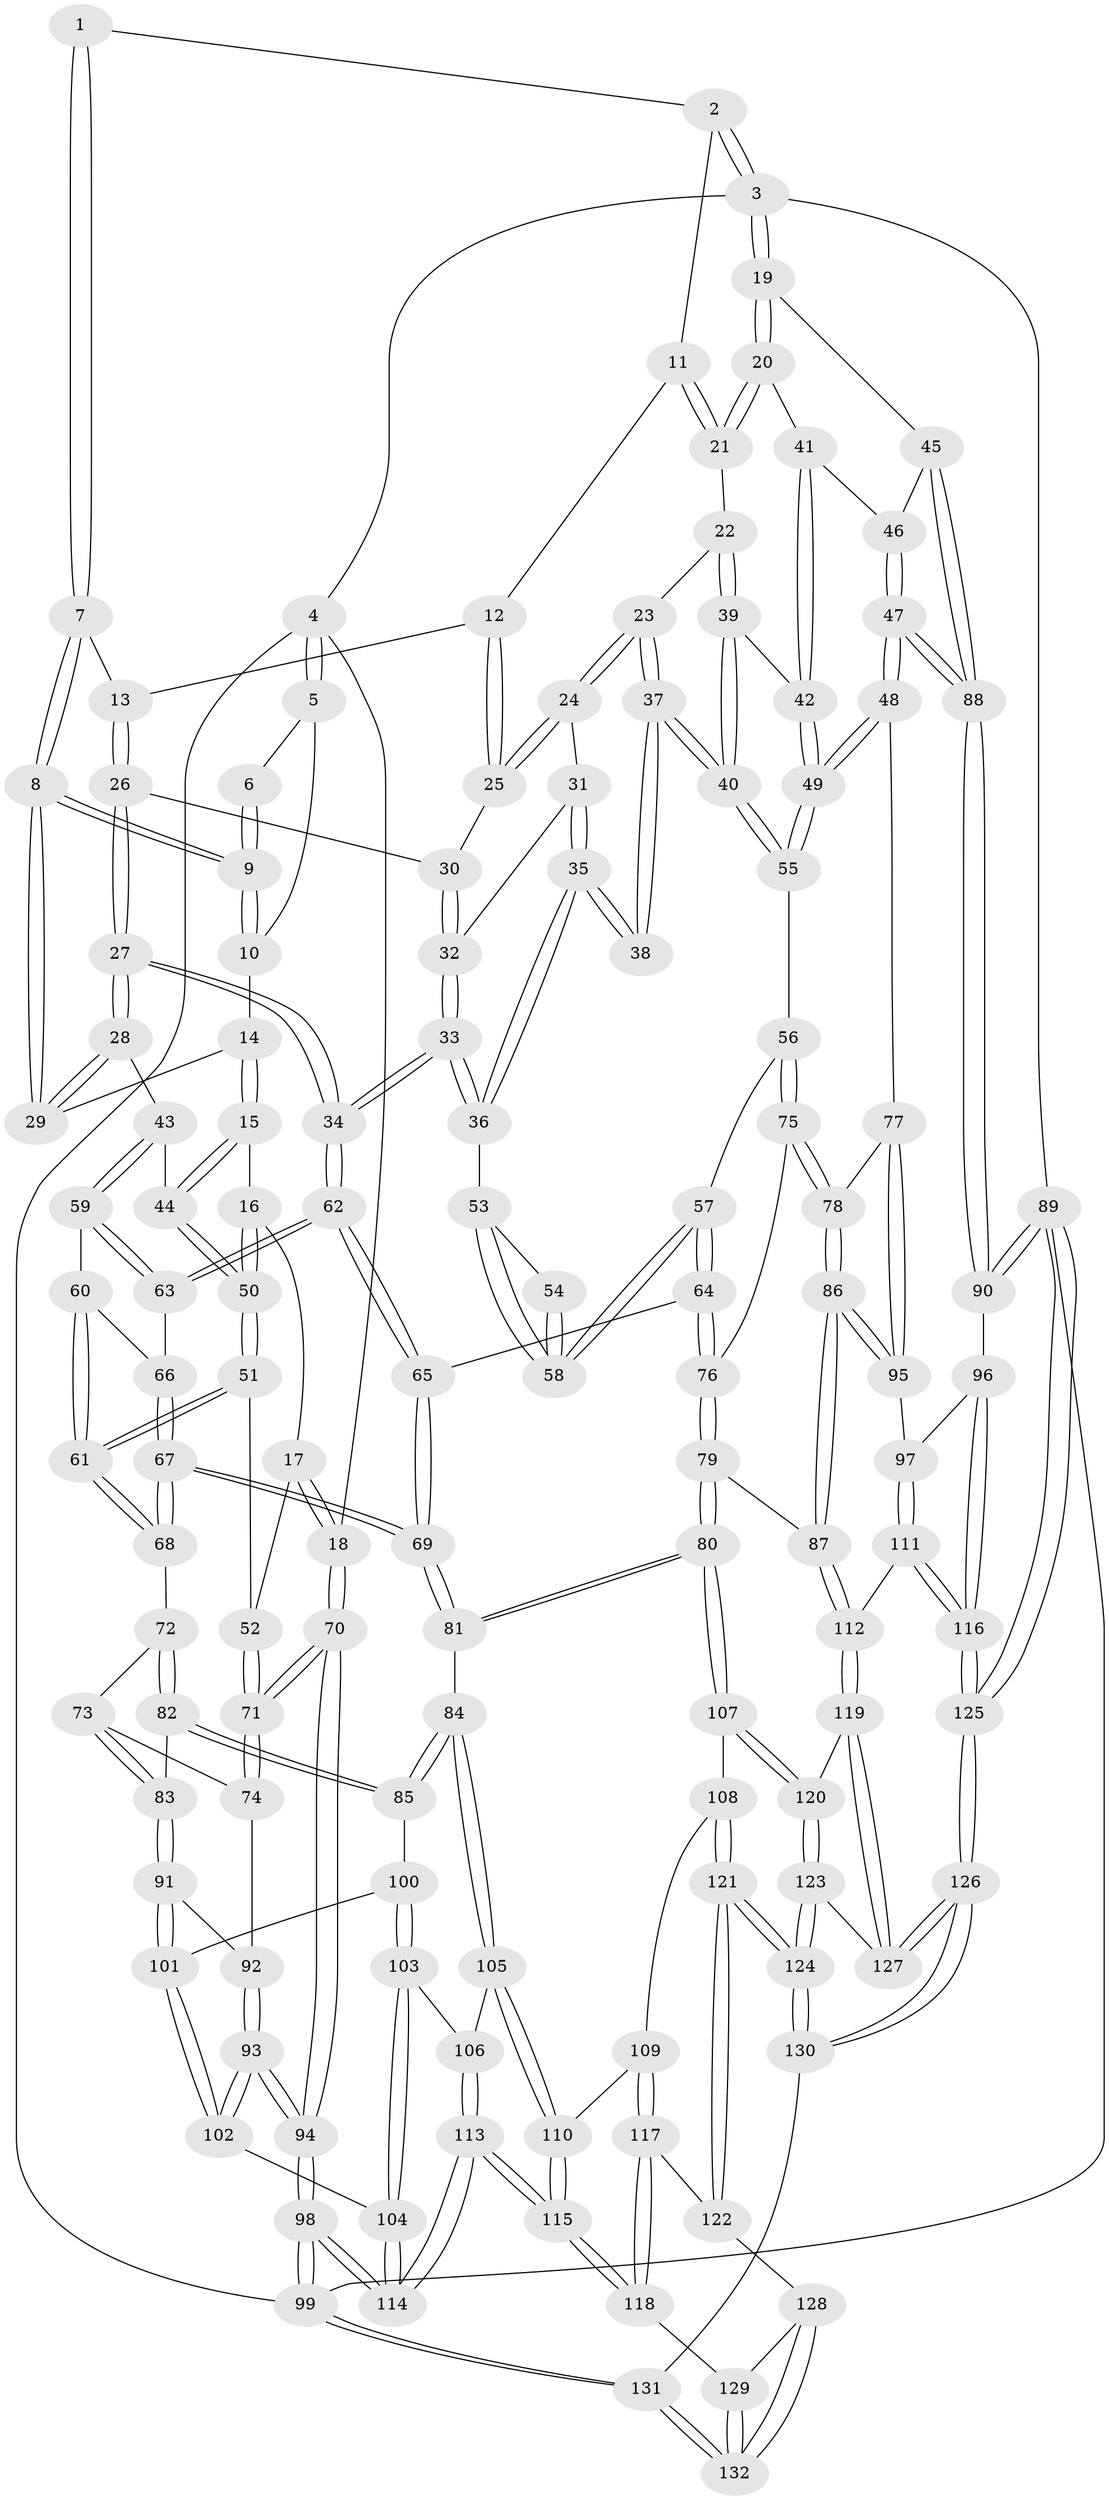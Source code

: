 // coarse degree distribution, {3: 0.13580246913580246, 4: 0.5061728395061729, 8: 0.012345679012345678, 5: 0.2345679012345679, 6: 0.08641975308641975, 2: 0.024691358024691357}
// Generated by graph-tools (version 1.1) at 2025/24/03/03/25 07:24:31]
// undirected, 132 vertices, 327 edges
graph export_dot {
graph [start="1"]
  node [color=gray90,style=filled];
  1 [pos="+0.47323286036514806+0"];
  2 [pos="+0.7824056838825487+0"];
  3 [pos="+1+0"];
  4 [pos="+0+0"];
  5 [pos="+0.10737232726039242+0"];
  6 [pos="+0.4292060589873176+0"];
  7 [pos="+0.48639672033726494+0.06250536467615683"];
  8 [pos="+0.3423988317856195+0.16754127941224545"];
  9 [pos="+0.334699357680348+0.14512108734137008"];
  10 [pos="+0.1647552761692876+0"];
  11 [pos="+0.7583533021380653+0"];
  12 [pos="+0.6625450246760624+0.07301395252789172"];
  13 [pos="+0.5227802035389233+0.10887108670226708"];
  14 [pos="+0.13722994755472415+0.15320909820372805"];
  15 [pos="+0.10764224476156388+0.20369545248010962"];
  16 [pos="+0.06975013883059947+0.21728648093882547"];
  17 [pos="+0.06813475966940391+0.21751414732577384"];
  18 [pos="+0+0.186112571349475"];
  19 [pos="+1+0"];
  20 [pos="+0.9384250480550885+0.19785675746982953"];
  21 [pos="+0.8172467189501853+0.1502426066164446"];
  22 [pos="+0.7703306850757875+0.21065410484252003"];
  23 [pos="+0.7241734130555416+0.2121545308847458"];
  24 [pos="+0.6707883901120933+0.17388045407928235"];
  25 [pos="+0.6597428152880558+0.11520544346035078"];
  26 [pos="+0.5233488183889091+0.15853534149578796"];
  27 [pos="+0.45282559070917916+0.2791371450053534"];
  28 [pos="+0.35637120968138564+0.2288153201216205"];
  29 [pos="+0.34223951401752567+0.17094724146759563"];
  30 [pos="+0.5689746717587905+0.1671092982660144"];
  31 [pos="+0.620850831595855+0.2149891059339724"];
  32 [pos="+0.6195063703496653+0.2148921798065756"];
  33 [pos="+0.4650915923617097+0.28489319121318285"];
  34 [pos="+0.456348930662673+0.2841060946149572"];
  35 [pos="+0.6397120239038366+0.2817238477463335"];
  36 [pos="+0.517470366732626+0.30209051519378133"];
  37 [pos="+0.6743264498551963+0.3052487961585002"];
  38 [pos="+0.6723759544565414+0.3048391767554466"];
  39 [pos="+0.7851779023911478+0.24585993871012907"];
  40 [pos="+0.7082065825384415+0.34557277415958804"];
  41 [pos="+0.9182726833704349+0.24841672539938991"];
  42 [pos="+0.843717305749481+0.3106885278609245"];
  43 [pos="+0.28312391555988725+0.2797987385864868"];
  44 [pos="+0.2177841223803287+0.2829722424291138"];
  45 [pos="+1+0.40245591289957794"];
  46 [pos="+0.9367584617636423+0.2805080859054841"];
  47 [pos="+0.994281394298718+0.5025225509098652"];
  48 [pos="+0.8256171023913592+0.46102430438541414"];
  49 [pos="+0.8225442405831971+0.4580738826588169"];
  50 [pos="+0.1469856741358575+0.40259498295148455"];
  51 [pos="+0.1357880593143171+0.4440239556797523"];
  52 [pos="+0.06439091785722288+0.4419660207788356"];
  53 [pos="+0.5637296087651337+0.33732152381780006"];
  54 [pos="+0.6460720798842065+0.3229394816532734"];
  55 [pos="+0.749549680397681+0.4374789295968593"];
  56 [pos="+0.7391785289600165+0.4403593237214469"];
  57 [pos="+0.6148124264198404+0.4314847700862538"];
  58 [pos="+0.6000640643717421+0.38307094127162705"];
  59 [pos="+0.2850960267874189+0.35972108878208137"];
  60 [pos="+0.2622380581131516+0.41591744052629487"];
  61 [pos="+0.1825805197259651+0.4808768094032057"];
  62 [pos="+0.4467498062838598+0.39769081107834375"];
  63 [pos="+0.38424874858471797+0.41929610322001776"];
  64 [pos="+0.5199336694027926+0.4876304797806042"];
  65 [pos="+0.4935845415512169+0.47755437519725064"];
  66 [pos="+0.3517501609304296+0.4449957504786316"];
  67 [pos="+0.3113248090893079+0.5535396280365716"];
  68 [pos="+0.18693450082388316+0.49065207809559275"];
  69 [pos="+0.3539433177836828+0.6108782500888033"];
  70 [pos="+0+0.4637595957733612"];
  71 [pos="+0+0.47655809025031426"];
  72 [pos="+0.1700143297160927+0.5390246428097928"];
  73 [pos="+0.09215350954530861+0.5803258814465381"];
  74 [pos="+0.03398785608003575+0.5893608562348547"];
  75 [pos="+0.6312044799236651+0.5672320189746707"];
  76 [pos="+0.5477841091969325+0.537320427285004"];
  77 [pos="+0.7685033475357648+0.5964856249690516"];
  78 [pos="+0.651767097643672+0.6089767046354136"];
  79 [pos="+0.5056526042276387+0.725769056511456"];
  80 [pos="+0.46824234801242104+0.740195594720866"];
  81 [pos="+0.35611255372571415+0.6491775681271892"];
  82 [pos="+0.1688825696414759+0.6395606760154763"];
  83 [pos="+0.12413505802592847+0.6542919603706275"];
  84 [pos="+0.2792296671786179+0.6896110871691846"];
  85 [pos="+0.19569473053326722+0.6610767735852516"];
  86 [pos="+0.6200637671412764+0.7147961201543244"];
  87 [pos="+0.6119470977163091+0.7305688751999805"];
  88 [pos="+1+0.5562698509367809"];
  89 [pos="+1+1"];
  90 [pos="+1+0.6400265725544215"];
  91 [pos="+0.10471380729555194+0.6645983243336684"];
  92 [pos="+0.051278335399600215+0.6272296828188796"];
  93 [pos="+0+0.7357223296608529"];
  94 [pos="+0+0.797189618440724"];
  95 [pos="+0.7734363853782011+0.629977722263638"];
  96 [pos="+0.9517857130057044+0.714131187222351"];
  97 [pos="+0.8088402546290251+0.7097882203088751"];
  98 [pos="+0+1"];
  99 [pos="+0+1"];
  100 [pos="+0.15555912835072896+0.7328627182950209"];
  101 [pos="+0.09614436472964538+0.6916623045300737"];
  102 [pos="+0.05908916910364352+0.7400508690261582"];
  103 [pos="+0.1583555801355426+0.7591660349807644"];
  104 [pos="+0.08241446036758504+0.7675437203586242"];
  105 [pos="+0.2451612080684314+0.7745205247964765"];
  106 [pos="+0.17462832081712165+0.772420678181819"];
  107 [pos="+0.45676818570706273+0.786118265715757"];
  108 [pos="+0.3571796682937937+0.820167161640107"];
  109 [pos="+0.25257792828741293+0.7889746583549865"];
  110 [pos="+0.24591042803855603+0.7773595997013172"];
  111 [pos="+0.7204818729498405+0.8018737769415832"];
  112 [pos="+0.6808533584045658+0.7905402543840948"];
  113 [pos="+0.11508191803592847+0.8836090654886999"];
  114 [pos="+0.09933954211669525+0.886846700311973"];
  115 [pos="+0.14695418421074619+0.8870027255566715"];
  116 [pos="+0.8095908553035248+0.9522541531055089"];
  117 [pos="+0.26149712223311433+0.8590243240632812"];
  118 [pos="+0.14896082067110195+0.8877701398781607"];
  119 [pos="+0.6029576363863237+0.8951494385292964"];
  120 [pos="+0.46480158172617203+0.8543747680694249"];
  121 [pos="+0.2977578526893372+0.8898509910248922"];
  122 [pos="+0.28003299828773004+0.883381135520465"];
  123 [pos="+0.46240357591075265+0.8639426051591582"];
  124 [pos="+0.3953822738299994+1"];
  125 [pos="+0.8794278244886032+1"];
  126 [pos="+0.7036640840386316+1"];
  127 [pos="+0.6237508699191489+1"];
  128 [pos="+0.25772669396029446+0.9055310116166504"];
  129 [pos="+0.17434711983615453+0.9098353301026958"];
  130 [pos="+0.3879776882485919+1"];
  131 [pos="+0.2755703575686862+1"];
  132 [pos="+0.22349801988167034+0.9780017312071808"];
  1 -- 2;
  1 -- 7;
  1 -- 7;
  2 -- 3;
  2 -- 3;
  2 -- 11;
  3 -- 4;
  3 -- 19;
  3 -- 19;
  3 -- 89;
  4 -- 5;
  4 -- 5;
  4 -- 18;
  4 -- 99;
  5 -- 6;
  5 -- 10;
  6 -- 9;
  6 -- 9;
  7 -- 8;
  7 -- 8;
  7 -- 13;
  8 -- 9;
  8 -- 9;
  8 -- 29;
  8 -- 29;
  9 -- 10;
  9 -- 10;
  10 -- 14;
  11 -- 12;
  11 -- 21;
  11 -- 21;
  12 -- 13;
  12 -- 25;
  12 -- 25;
  13 -- 26;
  13 -- 26;
  14 -- 15;
  14 -- 15;
  14 -- 29;
  15 -- 16;
  15 -- 44;
  15 -- 44;
  16 -- 17;
  16 -- 50;
  16 -- 50;
  17 -- 18;
  17 -- 18;
  17 -- 52;
  18 -- 70;
  18 -- 70;
  19 -- 20;
  19 -- 20;
  19 -- 45;
  20 -- 21;
  20 -- 21;
  20 -- 41;
  21 -- 22;
  22 -- 23;
  22 -- 39;
  22 -- 39;
  23 -- 24;
  23 -- 24;
  23 -- 37;
  23 -- 37;
  24 -- 25;
  24 -- 25;
  24 -- 31;
  25 -- 30;
  26 -- 27;
  26 -- 27;
  26 -- 30;
  27 -- 28;
  27 -- 28;
  27 -- 34;
  27 -- 34;
  28 -- 29;
  28 -- 29;
  28 -- 43;
  30 -- 32;
  30 -- 32;
  31 -- 32;
  31 -- 35;
  31 -- 35;
  32 -- 33;
  32 -- 33;
  33 -- 34;
  33 -- 34;
  33 -- 36;
  33 -- 36;
  34 -- 62;
  34 -- 62;
  35 -- 36;
  35 -- 36;
  35 -- 38;
  35 -- 38;
  36 -- 53;
  37 -- 38;
  37 -- 38;
  37 -- 40;
  37 -- 40;
  39 -- 40;
  39 -- 40;
  39 -- 42;
  40 -- 55;
  40 -- 55;
  41 -- 42;
  41 -- 42;
  41 -- 46;
  42 -- 49;
  42 -- 49;
  43 -- 44;
  43 -- 59;
  43 -- 59;
  44 -- 50;
  44 -- 50;
  45 -- 46;
  45 -- 88;
  45 -- 88;
  46 -- 47;
  46 -- 47;
  47 -- 48;
  47 -- 48;
  47 -- 88;
  47 -- 88;
  48 -- 49;
  48 -- 49;
  48 -- 77;
  49 -- 55;
  49 -- 55;
  50 -- 51;
  50 -- 51;
  51 -- 52;
  51 -- 61;
  51 -- 61;
  52 -- 71;
  52 -- 71;
  53 -- 54;
  53 -- 58;
  53 -- 58;
  54 -- 58;
  54 -- 58;
  55 -- 56;
  56 -- 57;
  56 -- 75;
  56 -- 75;
  57 -- 58;
  57 -- 58;
  57 -- 64;
  57 -- 64;
  59 -- 60;
  59 -- 63;
  59 -- 63;
  60 -- 61;
  60 -- 61;
  60 -- 66;
  61 -- 68;
  61 -- 68;
  62 -- 63;
  62 -- 63;
  62 -- 65;
  62 -- 65;
  63 -- 66;
  64 -- 65;
  64 -- 76;
  64 -- 76;
  65 -- 69;
  65 -- 69;
  66 -- 67;
  66 -- 67;
  67 -- 68;
  67 -- 68;
  67 -- 69;
  67 -- 69;
  68 -- 72;
  69 -- 81;
  69 -- 81;
  70 -- 71;
  70 -- 71;
  70 -- 94;
  70 -- 94;
  71 -- 74;
  71 -- 74;
  72 -- 73;
  72 -- 82;
  72 -- 82;
  73 -- 74;
  73 -- 83;
  73 -- 83;
  74 -- 92;
  75 -- 76;
  75 -- 78;
  75 -- 78;
  76 -- 79;
  76 -- 79;
  77 -- 78;
  77 -- 95;
  77 -- 95;
  78 -- 86;
  78 -- 86;
  79 -- 80;
  79 -- 80;
  79 -- 87;
  80 -- 81;
  80 -- 81;
  80 -- 107;
  80 -- 107;
  81 -- 84;
  82 -- 83;
  82 -- 85;
  82 -- 85;
  83 -- 91;
  83 -- 91;
  84 -- 85;
  84 -- 85;
  84 -- 105;
  84 -- 105;
  85 -- 100;
  86 -- 87;
  86 -- 87;
  86 -- 95;
  86 -- 95;
  87 -- 112;
  87 -- 112;
  88 -- 90;
  88 -- 90;
  89 -- 90;
  89 -- 90;
  89 -- 125;
  89 -- 125;
  89 -- 99;
  90 -- 96;
  91 -- 92;
  91 -- 101;
  91 -- 101;
  92 -- 93;
  92 -- 93;
  93 -- 94;
  93 -- 94;
  93 -- 102;
  93 -- 102;
  94 -- 98;
  94 -- 98;
  95 -- 97;
  96 -- 97;
  96 -- 116;
  96 -- 116;
  97 -- 111;
  97 -- 111;
  98 -- 99;
  98 -- 99;
  98 -- 114;
  98 -- 114;
  99 -- 131;
  99 -- 131;
  100 -- 101;
  100 -- 103;
  100 -- 103;
  101 -- 102;
  101 -- 102;
  102 -- 104;
  103 -- 104;
  103 -- 104;
  103 -- 106;
  104 -- 114;
  104 -- 114;
  105 -- 106;
  105 -- 110;
  105 -- 110;
  106 -- 113;
  106 -- 113;
  107 -- 108;
  107 -- 120;
  107 -- 120;
  108 -- 109;
  108 -- 121;
  108 -- 121;
  109 -- 110;
  109 -- 117;
  109 -- 117;
  110 -- 115;
  110 -- 115;
  111 -- 112;
  111 -- 116;
  111 -- 116;
  112 -- 119;
  112 -- 119;
  113 -- 114;
  113 -- 114;
  113 -- 115;
  113 -- 115;
  115 -- 118;
  115 -- 118;
  116 -- 125;
  116 -- 125;
  117 -- 118;
  117 -- 118;
  117 -- 122;
  118 -- 129;
  119 -- 120;
  119 -- 127;
  119 -- 127;
  120 -- 123;
  120 -- 123;
  121 -- 122;
  121 -- 122;
  121 -- 124;
  121 -- 124;
  122 -- 128;
  123 -- 124;
  123 -- 124;
  123 -- 127;
  124 -- 130;
  124 -- 130;
  125 -- 126;
  125 -- 126;
  126 -- 127;
  126 -- 127;
  126 -- 130;
  126 -- 130;
  128 -- 129;
  128 -- 132;
  128 -- 132;
  129 -- 132;
  129 -- 132;
  130 -- 131;
  131 -- 132;
  131 -- 132;
}
